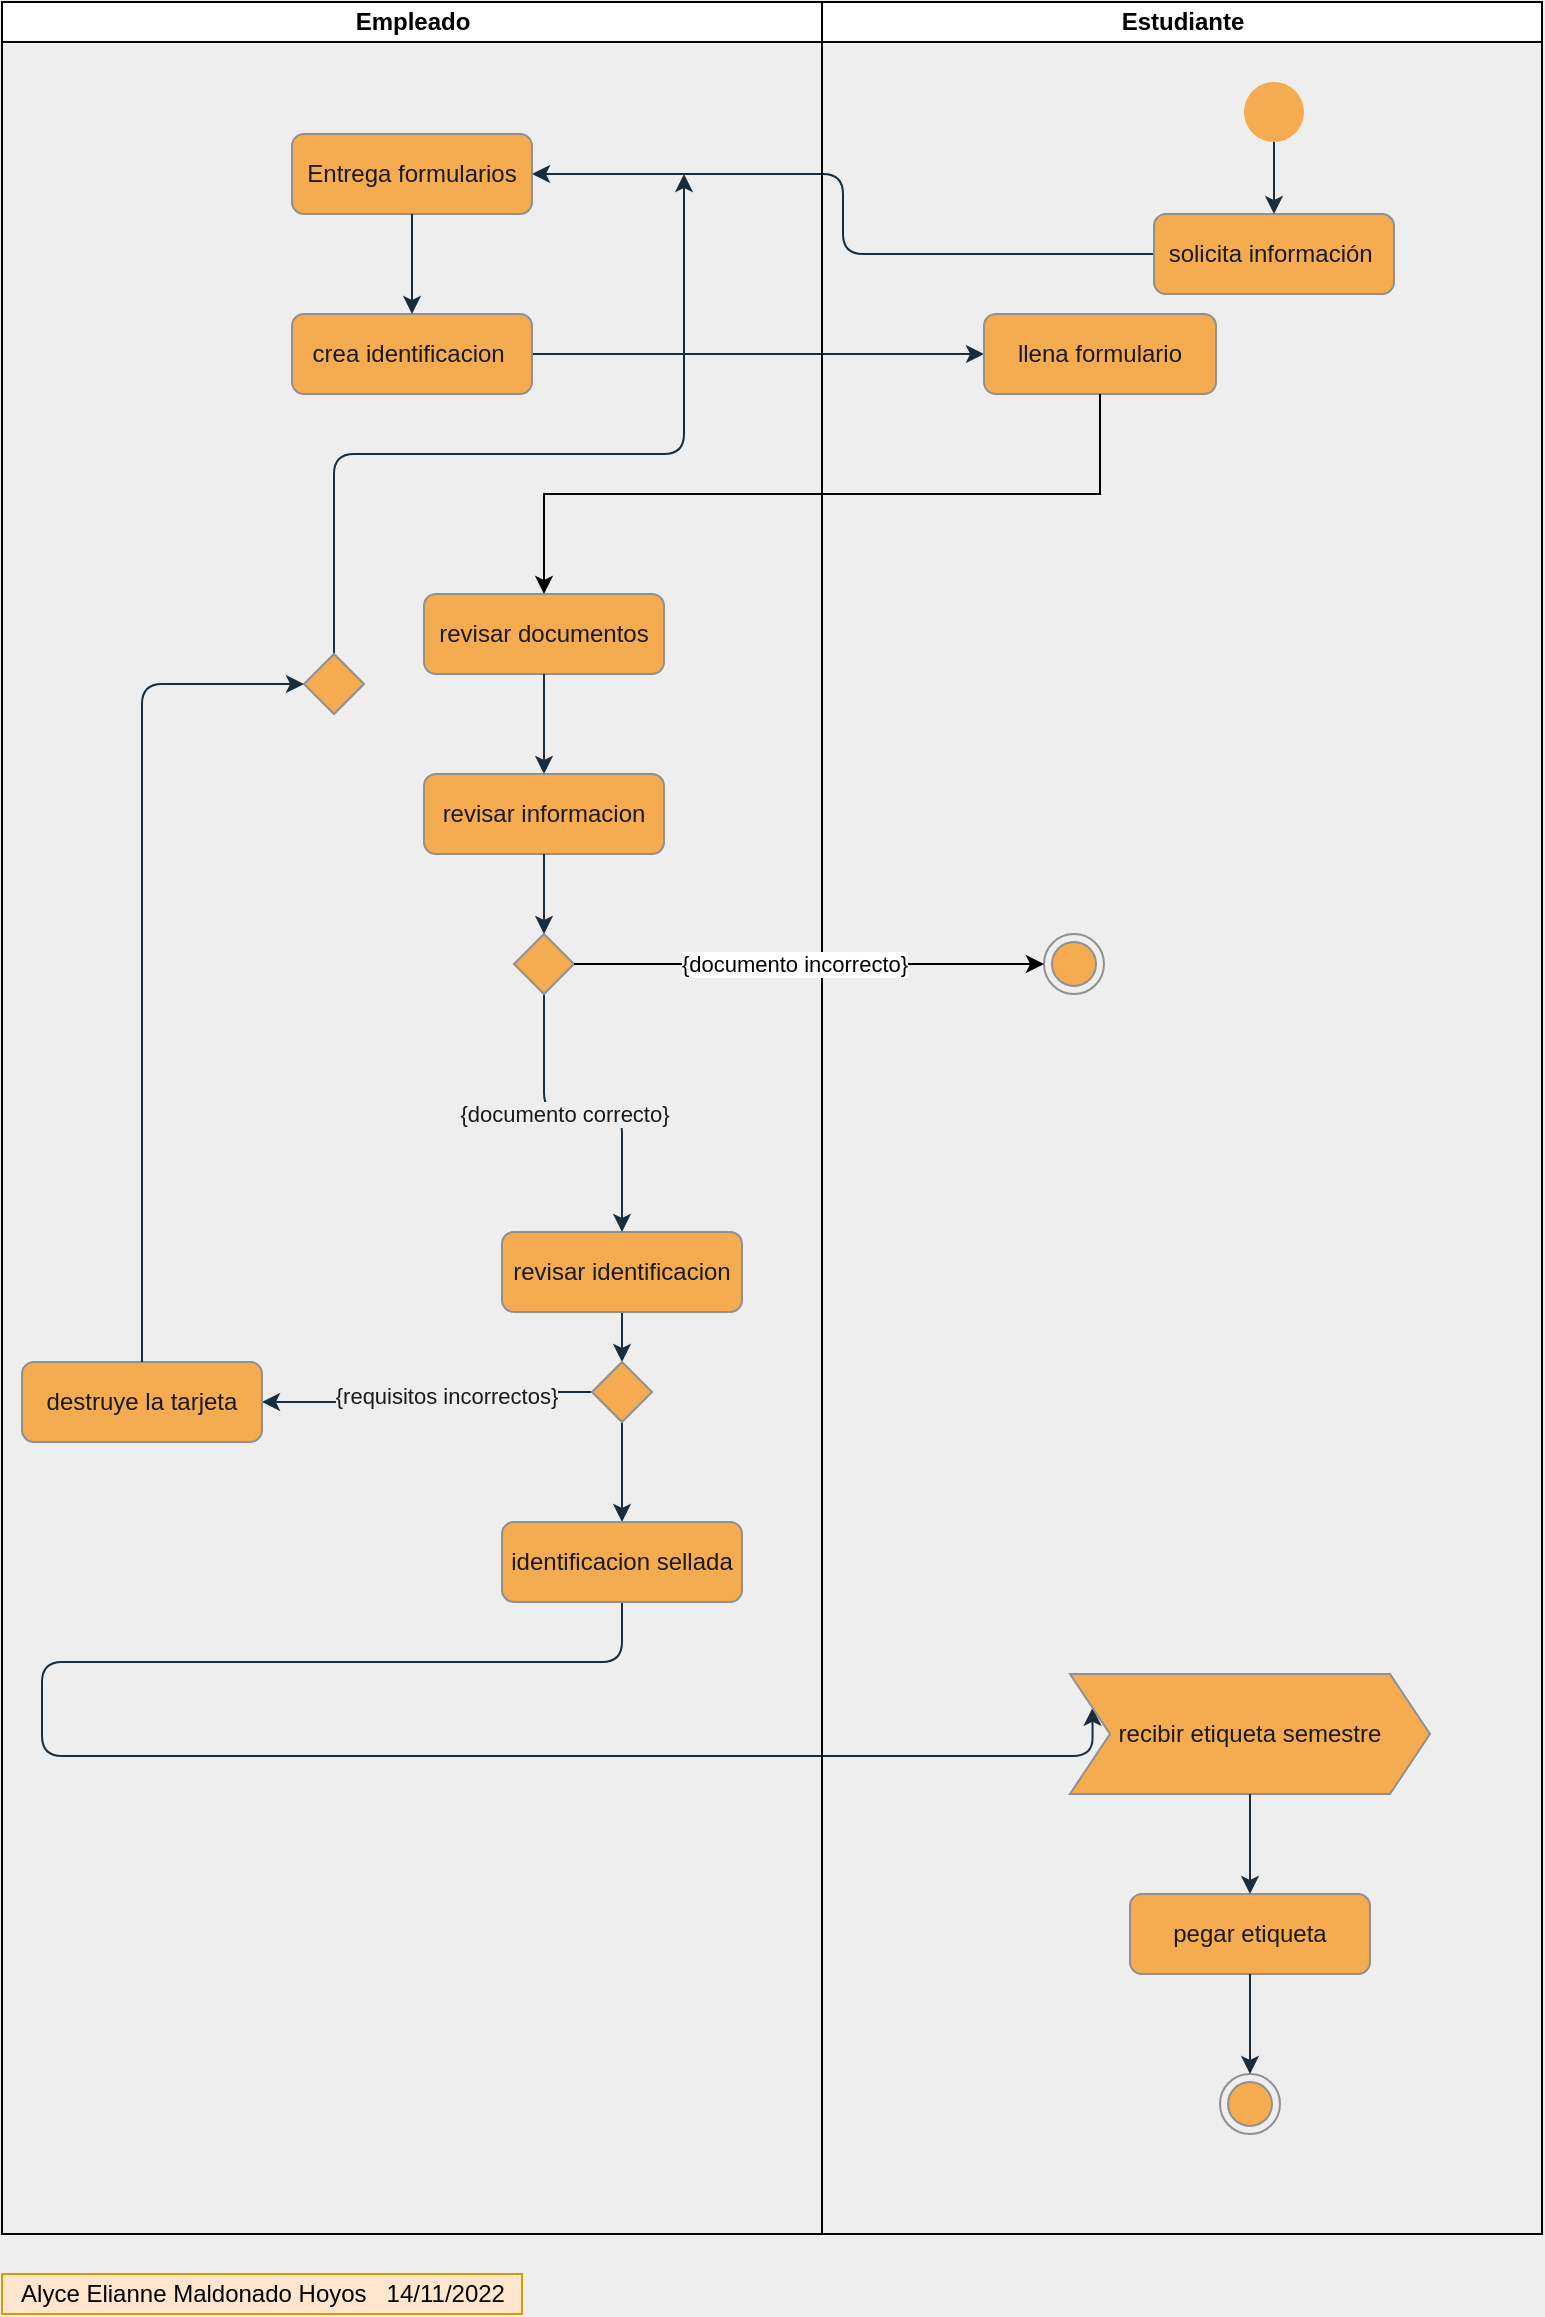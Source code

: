 <mxfile version="13.9.9" type="device"><diagram id="C5RBs43oDa-KdzZeNtuy" name="Page-1"><mxGraphModel dx="1205" dy="687" grid="1" gridSize="10" guides="1" tooltips="1" connect="1" arrows="1" fold="1" page="1" pageScale="1" pageWidth="827" pageHeight="1169" background="#EEEEEE" math="0" shadow="0"><root><mxCell id="WIyWlLk6GJQsqaUBKTNV-0"/><mxCell id="WIyWlLk6GJQsqaUBKTNV-1" parent="WIyWlLk6GJQsqaUBKTNV-0"/><mxCell id="3MFpTJ7MHD12a6RS4pOd-3" style="edgeStyle=orthogonalEdgeStyle;curved=0;rounded=1;sketch=0;orthogonalLoop=1;jettySize=auto;html=1;entryX=1;entryY=0.5;entryDx=0;entryDy=0;strokeColor=#182E3E;fontColor=#1A1A1A;labelBackgroundColor=#EEEEEE;" parent="WIyWlLk6GJQsqaUBKTNV-1" source="WIyWlLk6GJQsqaUBKTNV-3" target="WIyWlLk6GJQsqaUBKTNV-7" edge="1"><mxGeometry relative="1" as="geometry"/></mxCell><mxCell id="3MFpTJ7MHD12a6RS4pOd-5" style="edgeStyle=orthogonalEdgeStyle;curved=0;rounded=1;sketch=0;orthogonalLoop=1;jettySize=auto;html=1;entryX=0;entryY=0.5;entryDx=0;entryDy=0;strokeColor=#182E3E;fontColor=#1A1A1A;labelBackgroundColor=#EEEEEE;" parent="WIyWlLk6GJQsqaUBKTNV-1" source="3MFpTJ7MHD12a6RS4pOd-16" target="WIyWlLk6GJQsqaUBKTNV-11" edge="1"><mxGeometry relative="1" as="geometry"><Array as="points"/></mxGeometry></mxCell><mxCell id="3MFpTJ7MHD12a6RS4pOd-31" style="edgeStyle=orthogonalEdgeStyle;curved=0;rounded=1;sketch=0;orthogonalLoop=1;jettySize=auto;html=1;exitX=0.5;exitY=1;exitDx=0;exitDy=0;entryX=0.5;entryY=0;entryDx=0;entryDy=0;strokeColor=#182E3E;fontColor=#1A1A1A;labelBackgroundColor=#EEEEEE;" parent="WIyWlLk6GJQsqaUBKTNV-1" source="3MFpTJ7MHD12a6RS4pOd-7" target="3MFpTJ7MHD12a6RS4pOd-30" edge="1"><mxGeometry relative="1" as="geometry"/></mxCell><mxCell id="3MFpTJ7MHD12a6RS4pOd-7" value="revisar identificacion" style="rounded=1;whiteSpace=wrap;html=1;fontSize=12;glass=0;strokeWidth=1;shadow=0;fillColor=#F5AB50;strokeColor=#909090;fontColor=#1A1A1A;" parent="WIyWlLk6GJQsqaUBKTNV-1" vertex="1"><mxGeometry x="279" y="619" width="120" height="40" as="geometry"/></mxCell><mxCell id="3MFpTJ7MHD12a6RS4pOd-23" style="edgeStyle=orthogonalEdgeStyle;curved=0;rounded=1;sketch=0;orthogonalLoop=1;jettySize=auto;html=1;entryX=0.5;entryY=0;entryDx=0;entryDy=0;strokeColor=#182E3E;fontColor=#1A1A1A;labelBackgroundColor=#EEEEEE;" parent="WIyWlLk6GJQsqaUBKTNV-1" source="3MFpTJ7MHD12a6RS4pOd-13" target="3MFpTJ7MHD12a6RS4pOd-7" edge="1"><mxGeometry relative="1" as="geometry"/></mxCell><mxCell id="3MFpTJ7MHD12a6RS4pOd-25" value="{documento correcto}" style="edgeLabel;html=1;align=center;verticalAlign=middle;resizable=0;points=[];fontColor=#1A1A1A;labelBackgroundColor=#EEEEEE;" parent="3MFpTJ7MHD12a6RS4pOd-23" vertex="1" connectable="0"><mxGeometry x="-0.233" relative="1" as="geometry"><mxPoint x="8.79" y="0.52" as="offset"/></mxGeometry></mxCell><mxCell id="3MFpTJ7MHD12a6RS4pOd-33" style="edgeStyle=orthogonalEdgeStyle;curved=0;rounded=1;sketch=0;orthogonalLoop=1;jettySize=auto;html=1;strokeColor=#182E3E;fontColor=#1A1A1A;entryX=1;entryY=0.5;entryDx=0;entryDy=0;labelBackgroundColor=#EEEEEE;" parent="WIyWlLk6GJQsqaUBKTNV-1" source="3MFpTJ7MHD12a6RS4pOd-30" target="3MFpTJ7MHD12a6RS4pOd-17" edge="1"><mxGeometry relative="1" as="geometry"><mxPoint x="519" y="699" as="targetPoint"/></mxGeometry></mxCell><mxCell id="3MFpTJ7MHD12a6RS4pOd-34" value="{requisitos incorrectos}" style="edgeLabel;html=1;align=center;verticalAlign=middle;resizable=0;points=[];fontColor=#1A1A1A;labelBackgroundColor=#EEEEEE;" parent="3MFpTJ7MHD12a6RS4pOd-33" vertex="1" connectable="0"><mxGeometry x="-0.144" y="2" relative="1" as="geometry"><mxPoint as="offset"/></mxGeometry></mxCell><mxCell id="3MFpTJ7MHD12a6RS4pOd-46" style="edgeStyle=orthogonalEdgeStyle;curved=0;rounded=1;sketch=0;orthogonalLoop=1;jettySize=auto;html=1;entryX=0.5;entryY=0;entryDx=0;entryDy=0;strokeColor=#182E3E;fontColor=#1A1A1A;" parent="WIyWlLk6GJQsqaUBKTNV-1" source="3MFpTJ7MHD12a6RS4pOd-30" target="3MFpTJ7MHD12a6RS4pOd-44" edge="1"><mxGeometry relative="1" as="geometry"/></mxCell><mxCell id="3MFpTJ7MHD12a6RS4pOd-30" value="" style="rhombus;rounded=0;sketch=0;strokeColor=#909090;fillColor=#F5AB50;fontColor=#1A1A1A;" parent="WIyWlLk6GJQsqaUBKTNV-1" vertex="1"><mxGeometry x="324" y="684" width="30" height="30" as="geometry"/></mxCell><mxCell id="3MFpTJ7MHD12a6RS4pOd-42" style="edgeStyle=orthogonalEdgeStyle;curved=0;rounded=1;sketch=0;orthogonalLoop=1;jettySize=auto;html=1;exitX=0.5;exitY=0;exitDx=0;exitDy=0;strokeColor=#182E3E;fontColor=#1A1A1A;" parent="WIyWlLk6GJQsqaUBKTNV-1" source="3MFpTJ7MHD12a6RS4pOd-37" edge="1"><mxGeometry relative="1" as="geometry"><mxPoint x="370" y="90" as="targetPoint"/><Array as="points"><mxPoint x="195" y="230"/><mxPoint x="370" y="230"/></Array></mxGeometry></mxCell><mxCell id="3MFpTJ7MHD12a6RS4pOd-47" style="edgeStyle=orthogonalEdgeStyle;curved=0;rounded=1;sketch=0;orthogonalLoop=1;jettySize=auto;html=1;exitX=0.5;exitY=1;exitDx=0;exitDy=0;entryX=0;entryY=0.25;entryDx=0;entryDy=0;strokeColor=#182E3E;fontColor=#1A1A1A;" parent="WIyWlLk6GJQsqaUBKTNV-1" source="3MFpTJ7MHD12a6RS4pOd-44" target="3MFpTJ7MHD12a6RS4pOd-45" edge="1"><mxGeometry relative="1" as="geometry"><Array as="points"><mxPoint x="339" y="834"/><mxPoint x="49" y="834"/><mxPoint x="49" y="881"/></Array></mxGeometry></mxCell><mxCell id="3MFpTJ7MHD12a6RS4pOd-44" value="identificacion sellada" style="rounded=1;whiteSpace=wrap;html=1;fontSize=12;glass=0;strokeWidth=1;shadow=0;fillColor=#F5AB50;strokeColor=#909090;fontColor=#1A1A1A;" parent="WIyWlLk6GJQsqaUBKTNV-1" vertex="1"><mxGeometry x="279" y="764" width="120" height="40" as="geometry"/></mxCell><mxCell id="3MFpTJ7MHD12a6RS4pOd-58" value="Empleado" style="swimlane;html=1;startSize=20;" parent="WIyWlLk6GJQsqaUBKTNV-1" vertex="1"><mxGeometry x="29" y="4" width="410" height="1116" as="geometry"/></mxCell><mxCell id="WIyWlLk6GJQsqaUBKTNV-7" value="Entrega formularios" style="rounded=1;whiteSpace=wrap;html=1;fontSize=12;glass=0;strokeWidth=1;shadow=0;fillColor=#F5AB50;strokeColor=#909090;fontColor=#1A1A1A;" parent="3MFpTJ7MHD12a6RS4pOd-58" vertex="1"><mxGeometry x="145" y="66" width="120" height="40" as="geometry"/></mxCell><mxCell id="3MFpTJ7MHD12a6RS4pOd-16" value="crea identificacion&amp;nbsp;" style="rounded=1;whiteSpace=wrap;html=1;fontSize=12;glass=0;strokeWidth=1;shadow=0;fillColor=#F5AB50;strokeColor=#909090;fontColor=#1A1A1A;" parent="3MFpTJ7MHD12a6RS4pOd-58" vertex="1"><mxGeometry x="145" y="156" width="120" height="40" as="geometry"/></mxCell><mxCell id="3MFpTJ7MHD12a6RS4pOd-19" style="edgeStyle=orthogonalEdgeStyle;curved=0;rounded=1;sketch=0;orthogonalLoop=1;jettySize=auto;html=1;entryX=0.5;entryY=0;entryDx=0;entryDy=0;strokeColor=#182E3E;fontColor=#1A1A1A;labelBackgroundColor=#EEEEEE;" parent="3MFpTJ7MHD12a6RS4pOd-58" source="WIyWlLk6GJQsqaUBKTNV-7" target="3MFpTJ7MHD12a6RS4pOd-16" edge="1"><mxGeometry relative="1" as="geometry"/></mxCell><mxCell id="3MFpTJ7MHD12a6RS4pOd-37" value="" style="rhombus;fillColor=#F5AB50;strokeColor=#909090;fontColor=#1A1A1A;" parent="3MFpTJ7MHD12a6RS4pOd-58" vertex="1"><mxGeometry x="151" y="326.0" width="30" height="30" as="geometry"/></mxCell><mxCell id="3MFpTJ7MHD12a6RS4pOd-17" value="destruye la tarjeta" style="rounded=1;whiteSpace=wrap;html=1;fontSize=12;glass=0;strokeWidth=1;shadow=0;fillColor=#F5AB50;strokeColor=#909090;fontColor=#1A1A1A;" parent="3MFpTJ7MHD12a6RS4pOd-58" vertex="1"><mxGeometry x="10" y="680" width="120" height="40" as="geometry"/></mxCell><mxCell id="3MFpTJ7MHD12a6RS4pOd-36" style="edgeStyle=orthogonalEdgeStyle;curved=0;rounded=1;sketch=0;orthogonalLoop=1;jettySize=auto;html=1;strokeColor=#182E3E;fontColor=#1A1A1A;labelBackgroundColor=#EEEEEE;exitX=0.5;exitY=0;exitDx=0;exitDy=0;entryX=0;entryY=0.5;entryDx=0;entryDy=0;" parent="3MFpTJ7MHD12a6RS4pOd-58" source="3MFpTJ7MHD12a6RS4pOd-17" target="3MFpTJ7MHD12a6RS4pOd-37" edge="1"><mxGeometry relative="1" as="geometry"><mxPoint x="550" y="200.0" as="targetPoint"/></mxGeometry></mxCell><mxCell id="3MFpTJ7MHD12a6RS4pOd-9" value="revisar documentos" style="rounded=1;whiteSpace=wrap;html=1;fontSize=12;glass=0;strokeWidth=1;shadow=0;fillColor=#F5AB50;strokeColor=#909090;fontColor=#1A1A1A;" parent="3MFpTJ7MHD12a6RS4pOd-58" vertex="1"><mxGeometry x="211" y="296" width="120" height="40" as="geometry"/></mxCell><mxCell id="3MFpTJ7MHD12a6RS4pOd-8" value="revisar informacion" style="rounded=1;whiteSpace=wrap;html=1;fontSize=12;glass=0;strokeWidth=1;shadow=0;fillColor=#F5AB50;strokeColor=#909090;fontColor=#1A1A1A;" parent="3MFpTJ7MHD12a6RS4pOd-58" vertex="1"><mxGeometry x="211" y="386" width="120" height="40" as="geometry"/></mxCell><mxCell id="3MFpTJ7MHD12a6RS4pOd-12" style="edgeStyle=orthogonalEdgeStyle;curved=0;rounded=1;sketch=0;orthogonalLoop=1;jettySize=auto;html=1;exitX=0.5;exitY=1;exitDx=0;exitDy=0;entryX=0.5;entryY=0;entryDx=0;entryDy=0;strokeColor=#182E3E;fontColor=#1A1A1A;labelBackgroundColor=#EEEEEE;" parent="3MFpTJ7MHD12a6RS4pOd-58" source="3MFpTJ7MHD12a6RS4pOd-9" target="3MFpTJ7MHD12a6RS4pOd-8" edge="1"><mxGeometry relative="1" as="geometry"/></mxCell><mxCell id="3MFpTJ7MHD12a6RS4pOd-13" value="" style="rhombus;rounded=0;sketch=0;strokeColor=#909090;fillColor=#F5AB50;fontColor=#1A1A1A;" parent="3MFpTJ7MHD12a6RS4pOd-58" vertex="1"><mxGeometry x="256" y="466" width="30" height="30" as="geometry"/></mxCell><mxCell id="3MFpTJ7MHD12a6RS4pOd-14" style="edgeStyle=orthogonalEdgeStyle;curved=0;rounded=1;sketch=0;orthogonalLoop=1;jettySize=auto;html=1;entryX=0.5;entryY=0;entryDx=0;entryDy=0;strokeColor=#182E3E;fontColor=#1A1A1A;labelBackgroundColor=#EEEEEE;" parent="3MFpTJ7MHD12a6RS4pOd-58" source="3MFpTJ7MHD12a6RS4pOd-8" target="3MFpTJ7MHD12a6RS4pOd-13" edge="1"><mxGeometry relative="1" as="geometry"/></mxCell><mxCell id="3MFpTJ7MHD12a6RS4pOd-56" value="Estudiante" style="swimlane;html=1;startSize=20;" parent="WIyWlLk6GJQsqaUBKTNV-1" vertex="1"><mxGeometry x="439" y="4" width="360" height="1116" as="geometry"/></mxCell><mxCell id="3MFpTJ7MHD12a6RS4pOd-0" value="" style="ellipse;fillColor=#F5AB50;strokeColor=none;fontColor=#1A1A1A;" parent="3MFpTJ7MHD12a6RS4pOd-56" vertex="1"><mxGeometry x="211" y="40" width="30" height="30" as="geometry"/></mxCell><mxCell id="WIyWlLk6GJQsqaUBKTNV-3" value="solicita información&amp;nbsp;" style="rounded=1;whiteSpace=wrap;html=1;fontSize=12;glass=0;strokeWidth=1;shadow=0;fillColor=#F5AB50;strokeColor=#909090;fontColor=#1A1A1A;" parent="3MFpTJ7MHD12a6RS4pOd-56" vertex="1"><mxGeometry x="166" y="106" width="120" height="40" as="geometry"/></mxCell><mxCell id="3MFpTJ7MHD12a6RS4pOd-2" style="edgeStyle=orthogonalEdgeStyle;curved=0;rounded=1;sketch=0;orthogonalLoop=1;jettySize=auto;html=1;entryX=0.5;entryY=0;entryDx=0;entryDy=0;strokeColor=#182E3E;fontColor=#1A1A1A;labelBackgroundColor=#EEEEEE;" parent="3MFpTJ7MHD12a6RS4pOd-56" source="3MFpTJ7MHD12a6RS4pOd-0" target="WIyWlLk6GJQsqaUBKTNV-3" edge="1"><mxGeometry relative="1" as="geometry"/></mxCell><mxCell id="WIyWlLk6GJQsqaUBKTNV-11" value="llena formulario" style="rounded=1;whiteSpace=wrap;html=1;fontSize=12;glass=0;strokeWidth=1;shadow=0;fillColor=#F5AB50;strokeColor=#909090;fontColor=#1A1A1A;" parent="3MFpTJ7MHD12a6RS4pOd-56" vertex="1"><mxGeometry x="81" y="156" width="116" height="40" as="geometry"/></mxCell><mxCell id="3MFpTJ7MHD12a6RS4pOd-28" value="" style="ellipse;html=1;shape=endState;fillColor=#F5AB50;strokeColor=#909090;rounded=0;sketch=0;fontColor=#1A1A1A;" parent="3MFpTJ7MHD12a6RS4pOd-56" vertex="1"><mxGeometry x="111" y="466" width="30" height="30" as="geometry"/></mxCell><mxCell id="3MFpTJ7MHD12a6RS4pOd-45" value="recibir etiqueta semestre" style="shape=step;perimeter=stepPerimeter;whiteSpace=wrap;html=1;fixedSize=1;rounded=0;sketch=0;strokeColor=#909090;fillColor=#F5AB50;fontColor=#1A1A1A;" parent="3MFpTJ7MHD12a6RS4pOd-56" vertex="1"><mxGeometry x="124" y="836" width="180" height="60" as="geometry"/></mxCell><mxCell id="3MFpTJ7MHD12a6RS4pOd-48" value="pegar etiqueta" style="rounded=1;whiteSpace=wrap;html=1;fontSize=12;glass=0;strokeWidth=1;shadow=0;fillColor=#F5AB50;strokeColor=#909090;fontColor=#1A1A1A;" parent="3MFpTJ7MHD12a6RS4pOd-56" vertex="1"><mxGeometry x="154" y="946" width="120" height="40" as="geometry"/></mxCell><mxCell id="3MFpTJ7MHD12a6RS4pOd-49" style="edgeStyle=orthogonalEdgeStyle;curved=0;rounded=1;sketch=0;orthogonalLoop=1;jettySize=auto;html=1;exitX=0.5;exitY=1;exitDx=0;exitDy=0;entryX=0.5;entryY=0;entryDx=0;entryDy=0;strokeColor=#182E3E;fontColor=#1A1A1A;" parent="3MFpTJ7MHD12a6RS4pOd-56" source="3MFpTJ7MHD12a6RS4pOd-45" target="3MFpTJ7MHD12a6RS4pOd-48" edge="1"><mxGeometry relative="1" as="geometry"/></mxCell><mxCell id="3MFpTJ7MHD12a6RS4pOd-29" value="" style="ellipse;html=1;shape=endState;fillColor=#F5AB50;strokeColor=#909090;rounded=0;sketch=0;fontColor=#1A1A1A;" parent="3MFpTJ7MHD12a6RS4pOd-56" vertex="1"><mxGeometry x="199" y="1036" width="30" height="30" as="geometry"/></mxCell><mxCell id="3MFpTJ7MHD12a6RS4pOd-50" style="edgeStyle=orthogonalEdgeStyle;curved=0;rounded=1;sketch=0;orthogonalLoop=1;jettySize=auto;html=1;exitX=0.5;exitY=1;exitDx=0;exitDy=0;entryX=0.5;entryY=0;entryDx=0;entryDy=0;strokeColor=#182E3E;fontColor=#1A1A1A;" parent="3MFpTJ7MHD12a6RS4pOd-56" source="3MFpTJ7MHD12a6RS4pOd-48" target="3MFpTJ7MHD12a6RS4pOd-29" edge="1"><mxGeometry relative="1" as="geometry"/></mxCell><mxCell id="vCzxCIriadnLjkc3rf1e-0" style="edgeStyle=orthogonalEdgeStyle;rounded=0;orthogonalLoop=1;jettySize=auto;html=1;entryX=0.5;entryY=0;entryDx=0;entryDy=0;exitX=0.5;exitY=1;exitDx=0;exitDy=0;" edge="1" parent="WIyWlLk6GJQsqaUBKTNV-1" source="WIyWlLk6GJQsqaUBKTNV-11" target="3MFpTJ7MHD12a6RS4pOd-9"><mxGeometry relative="1" as="geometry"/></mxCell><mxCell id="vCzxCIriadnLjkc3rf1e-1" style="edgeStyle=orthogonalEdgeStyle;rounded=0;orthogonalLoop=1;jettySize=auto;html=1;entryX=0;entryY=0.5;entryDx=0;entryDy=0;" edge="1" parent="WIyWlLk6GJQsqaUBKTNV-1" source="3MFpTJ7MHD12a6RS4pOd-13" target="3MFpTJ7MHD12a6RS4pOd-28"><mxGeometry relative="1" as="geometry"/></mxCell><mxCell id="vCzxCIriadnLjkc3rf1e-2" value="{documento incorrecto}" style="edgeLabel;html=1;align=center;verticalAlign=middle;resizable=0;points=[];" vertex="1" connectable="0" parent="vCzxCIriadnLjkc3rf1e-1"><mxGeometry x="-0.257" y="1" relative="1" as="geometry"><mxPoint x="22" y="1" as="offset"/></mxGeometry></mxCell><mxCell id="vCzxCIriadnLjkc3rf1e-4" value="Alyce Elianne Maldonado Hoyos&amp;nbsp; &amp;nbsp;14/11/2022" style="text;html=1;align=center;verticalAlign=middle;resizable=0;points=[];autosize=1;fillColor=#ffe6cc;strokeColor=#d79b00;" vertex="1" parent="WIyWlLk6GJQsqaUBKTNV-1"><mxGeometry x="29" y="1140" width="260" height="20" as="geometry"/></mxCell></root></mxGraphModel></diagram></mxfile>